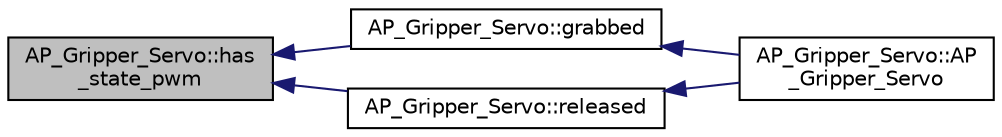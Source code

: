 digraph "AP_Gripper_Servo::has_state_pwm"
{
 // INTERACTIVE_SVG=YES
  edge [fontname="Helvetica",fontsize="10",labelfontname="Helvetica",labelfontsize="10"];
  node [fontname="Helvetica",fontsize="10",shape=record];
  rankdir="LR";
  Node1 [label="AP_Gripper_Servo::has\l_state_pwm",height=0.2,width=0.4,color="black", fillcolor="grey75", style="filled", fontcolor="black"];
  Node1 -> Node2 [dir="back",color="midnightblue",fontsize="10",style="solid",fontname="Helvetica"];
  Node2 [label="AP_Gripper_Servo::grabbed",height=0.2,width=0.4,color="black", fillcolor="white", style="filled",URL="$classAP__Gripper__Servo.html#a9a9d4c416ca8429241b8c5516c2f254f"];
  Node2 -> Node3 [dir="back",color="midnightblue",fontsize="10",style="solid",fontname="Helvetica"];
  Node3 [label="AP_Gripper_Servo::AP\l_Gripper_Servo",height=0.2,width=0.4,color="black", fillcolor="white", style="filled",URL="$classAP__Gripper__Servo.html#a1a03ddda84ae4a95b84c9976cb1cbcf2"];
  Node1 -> Node4 [dir="back",color="midnightblue",fontsize="10",style="solid",fontname="Helvetica"];
  Node4 [label="AP_Gripper_Servo::released",height=0.2,width=0.4,color="black", fillcolor="white", style="filled",URL="$classAP__Gripper__Servo.html#aaf37c15d035f7359add254ef4c4dd01a"];
  Node4 -> Node3 [dir="back",color="midnightblue",fontsize="10",style="solid",fontname="Helvetica"];
}
